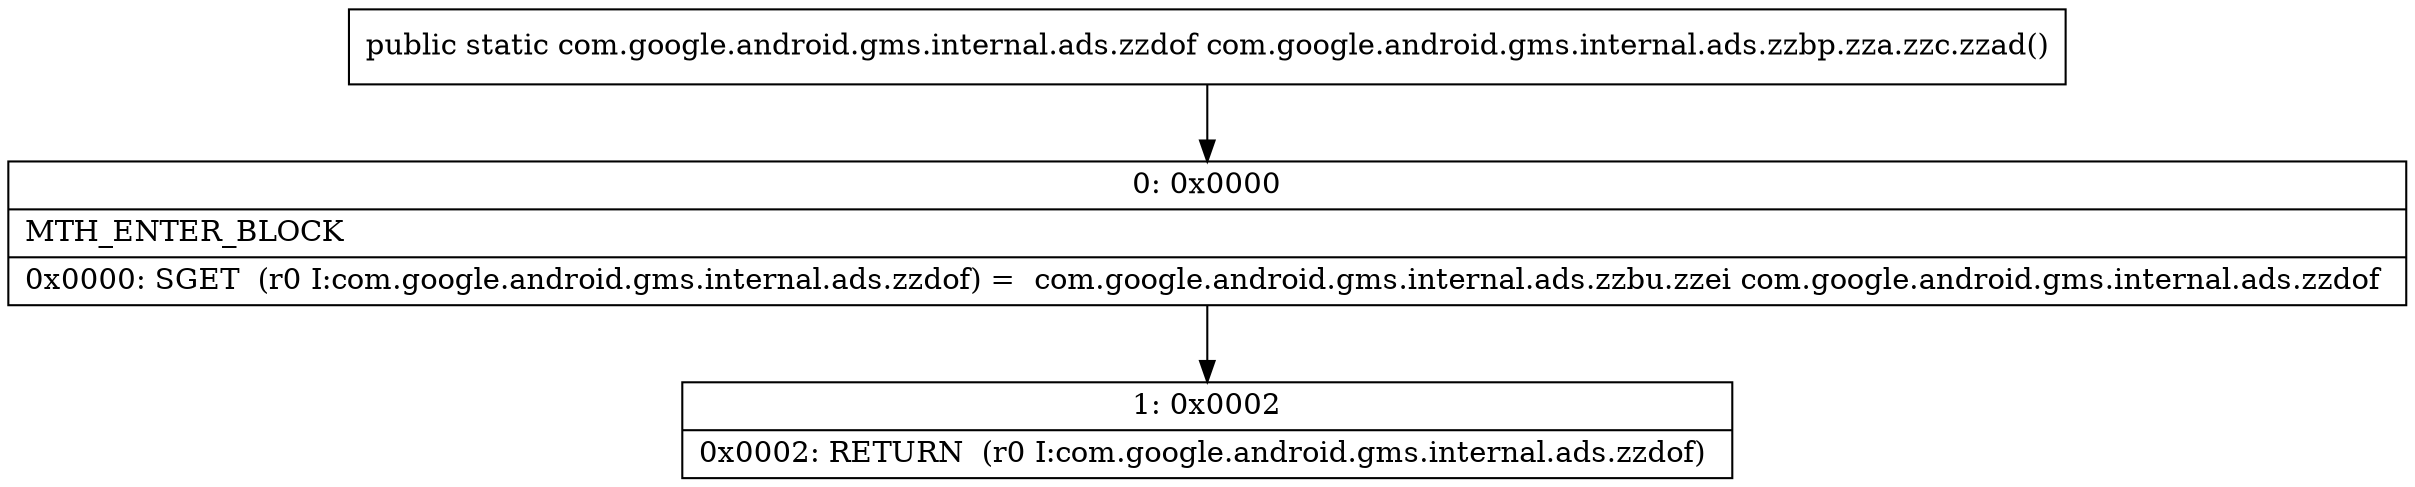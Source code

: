 digraph "CFG forcom.google.android.gms.internal.ads.zzbp.zza.zzc.zzad()Lcom\/google\/android\/gms\/internal\/ads\/zzdof;" {
Node_0 [shape=record,label="{0\:\ 0x0000|MTH_ENTER_BLOCK\l|0x0000: SGET  (r0 I:com.google.android.gms.internal.ads.zzdof) =  com.google.android.gms.internal.ads.zzbu.zzei com.google.android.gms.internal.ads.zzdof \l}"];
Node_1 [shape=record,label="{1\:\ 0x0002|0x0002: RETURN  (r0 I:com.google.android.gms.internal.ads.zzdof) \l}"];
MethodNode[shape=record,label="{public static com.google.android.gms.internal.ads.zzdof com.google.android.gms.internal.ads.zzbp.zza.zzc.zzad() }"];
MethodNode -> Node_0;
Node_0 -> Node_1;
}

